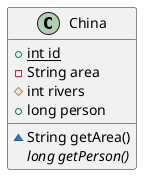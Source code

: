 @startuml
Class China {
    {static}+int id /' 表示 静态属性（下划线） '/
    -String area
    #int rivers
    +long person

    ~String getArea()
    {abstract}long getPerson() /' 表示 抽象方法（斜体） '/
}

@enduml

